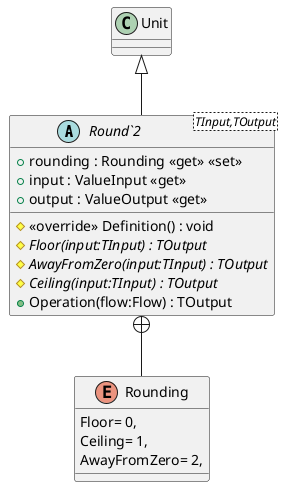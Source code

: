 @startuml
abstract class "Round`2"<TInput,TOutput> {
    + rounding : Rounding <<get>> <<set>>
    + input : ValueInput <<get>>
    + output : ValueOutput <<get>>
    # <<override>> Definition() : void
    # {abstract} Floor(input:TInput) : TOutput
    # {abstract} AwayFromZero(input:TInput) : TOutput
    # {abstract} Ceiling(input:TInput) : TOutput
    + Operation(flow:Flow) : TOutput
}
enum Rounding {
    Floor= 0,
    Ceiling= 1,
    AwayFromZero= 2,
}
Unit <|-- "Round`2"
"Round`2" +-- Rounding
@enduml
